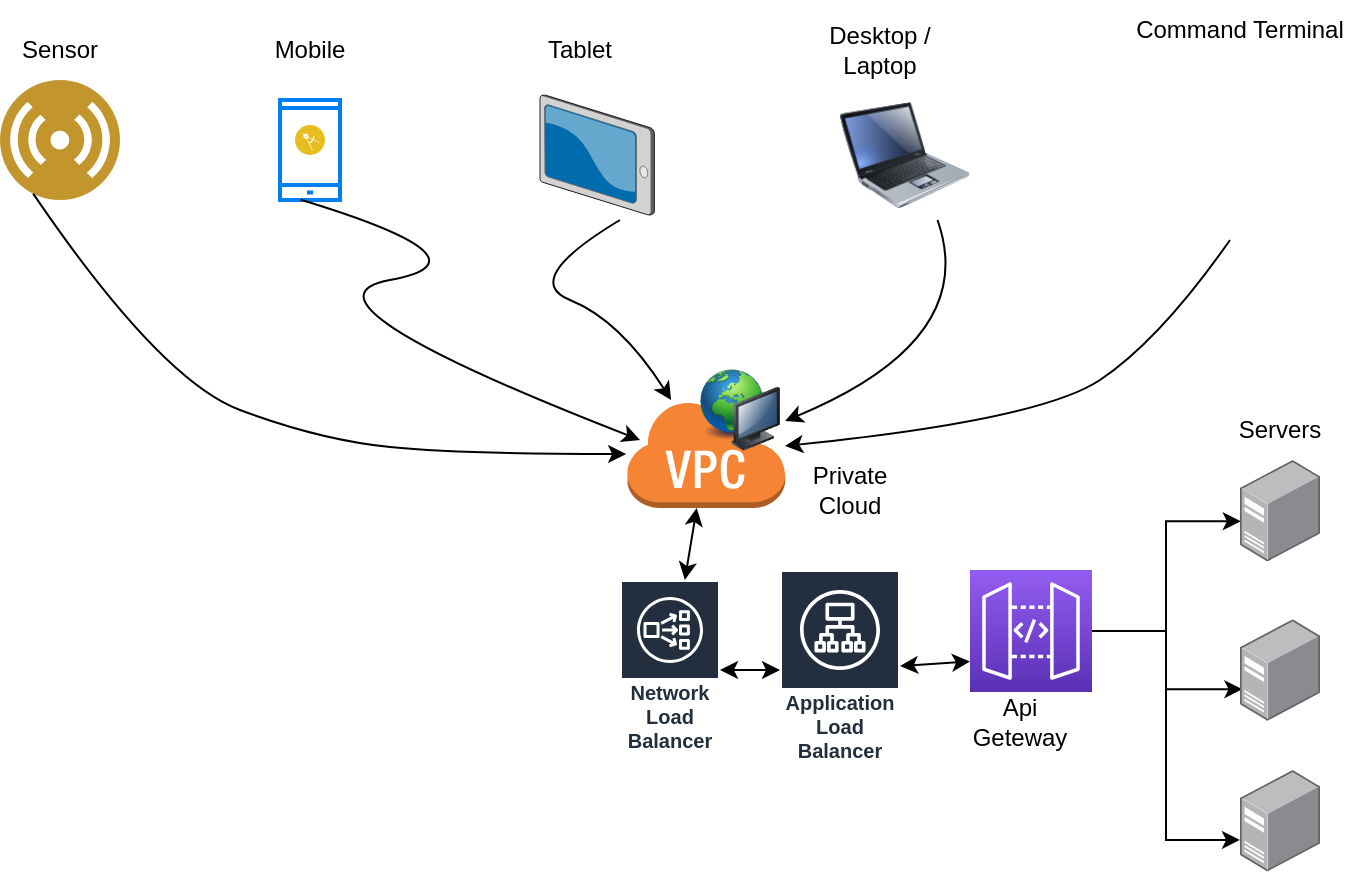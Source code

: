 <mxfile version="16.1.0" type="github">
  <diagram id="Jj3MoTFaDUZ4kII0MDo0" name="Page-1">
    <mxGraphModel dx="1038" dy="489" grid="1" gridSize="10" guides="1" tooltips="1" connect="1" arrows="1" fold="1" page="1" pageScale="1" pageWidth="850" pageHeight="1100" math="0" shadow="0">
      <root>
        <mxCell id="0" />
        <mxCell id="1" parent="0" />
        <mxCell id="22g_5rPfn3YIrpbxzKuh-4" value="" style="aspect=fixed;perimeter=ellipsePerimeter;html=1;align=center;shadow=0;dashed=0;fontColor=#4277BB;labelBackgroundColor=#ffffff;fontSize=12;spacingTop=3;image;image=img/lib/ibm/users/sensor.svg;" parent="1" vertex="1">
          <mxGeometry x="20" y="70" width="60" height="60" as="geometry" />
        </mxCell>
        <mxCell id="22g_5rPfn3YIrpbxzKuh-5" value="" style="verticalLabelPosition=bottom;sketch=0;aspect=fixed;html=1;verticalAlign=top;strokeColor=none;align=center;outlineConnect=0;shape=mxgraph.citrix.tablet_2;" parent="1" vertex="1">
          <mxGeometry x="290" y="77.5" width="57.21" height="60" as="geometry" />
        </mxCell>
        <mxCell id="22g_5rPfn3YIrpbxzKuh-7" value="" style="points=[];aspect=fixed;html=1;align=center;shadow=0;dashed=0;image;image=img/lib/allied_telesis/computer_and_terminals/Server_Desktop.svg;" parent="1" vertex="1">
          <mxGeometry x="640" y="260" width="40" height="50.7" as="geometry" />
        </mxCell>
        <mxCell id="22g_5rPfn3YIrpbxzKuh-10" value="" style="shape=image;html=1;verticalAlign=top;verticalLabelPosition=bottom;labelBackgroundColor=#ffffff;imageAspect=0;aspect=fixed;image=https://cdn1.iconfinder.com/data/icons/competitive-strategy-and-corporate-training/512/600_Admin_command_root_software_terminal_game_gaming_genres_programing-128.png" parent="1" vertex="1">
          <mxGeometry x="590" y="60" width="90" height="90" as="geometry" />
        </mxCell>
        <mxCell id="22g_5rPfn3YIrpbxzKuh-11" value="Command Terminal" style="text;html=1;strokeColor=none;fillColor=none;align=center;verticalAlign=middle;whiteSpace=wrap;rounded=0;" parent="1" vertex="1">
          <mxGeometry x="580" y="30" width="120" height="30" as="geometry" />
        </mxCell>
        <mxCell id="22g_5rPfn3YIrpbxzKuh-12" value="" style="group" parent="1" vertex="1" connectable="0">
          <mxGeometry x="160" y="80" width="30" height="50" as="geometry" />
        </mxCell>
        <mxCell id="22g_5rPfn3YIrpbxzKuh-3" value="" style="html=1;verticalLabelPosition=bottom;align=center;labelBackgroundColor=#ffffff;verticalAlign=top;strokeWidth=2;strokeColor=#0080F0;shadow=0;dashed=0;shape=mxgraph.ios7.icons.smartphone;" parent="22g_5rPfn3YIrpbxzKuh-12" vertex="1">
          <mxGeometry width="30" height="50" as="geometry" />
        </mxCell>
        <mxCell id="22g_5rPfn3YIrpbxzKuh-6" value="" style="aspect=fixed;perimeter=ellipsePerimeter;html=1;align=center;shadow=0;dashed=0;fontColor=#4277BB;labelBackgroundColor=#ffffff;fontSize=12;spacingTop=3;image;image=img/lib/ibm/applications/mobile_app.svg;" parent="22g_5rPfn3YIrpbxzKuh-12" vertex="1">
          <mxGeometry x="7.5" y="12.5" width="15" height="15" as="geometry" />
        </mxCell>
        <mxCell id="22g_5rPfn3YIrpbxzKuh-13" value="" style="image;html=1;image=img/lib/clip_art/computers/Laptop_128x128.png" parent="1" vertex="1">
          <mxGeometry x="440" y="75" width="65" height="65" as="geometry" />
        </mxCell>
        <mxCell id="22g_5rPfn3YIrpbxzKuh-14" value="Sensor" style="text;html=1;strokeColor=none;fillColor=none;align=center;verticalAlign=middle;whiteSpace=wrap;rounded=0;" parent="1" vertex="1">
          <mxGeometry x="20" y="40" width="60" height="30" as="geometry" />
        </mxCell>
        <mxCell id="22g_5rPfn3YIrpbxzKuh-15" value="Mobile" style="text;html=1;strokeColor=none;fillColor=none;align=center;verticalAlign=middle;whiteSpace=wrap;rounded=0;" parent="1" vertex="1">
          <mxGeometry x="145" y="40" width="60" height="30" as="geometry" />
        </mxCell>
        <mxCell id="22g_5rPfn3YIrpbxzKuh-16" value="Tablet" style="text;html=1;strokeColor=none;fillColor=none;align=center;verticalAlign=middle;whiteSpace=wrap;rounded=0;" parent="1" vertex="1">
          <mxGeometry x="280" y="40" width="60" height="30" as="geometry" />
        </mxCell>
        <mxCell id="22g_5rPfn3YIrpbxzKuh-17" value="Desktop / Laptop" style="text;html=1;strokeColor=none;fillColor=none;align=center;verticalAlign=middle;whiteSpace=wrap;rounded=0;" parent="1" vertex="1">
          <mxGeometry x="430" y="40" width="60" height="30" as="geometry" />
        </mxCell>
        <mxCell id="22g_5rPfn3YIrpbxzKuh-20" value="Application Load Balancer" style="sketch=0;outlineConnect=0;fontColor=#232F3E;gradientColor=none;strokeColor=#ffffff;fillColor=#232F3E;dashed=0;verticalLabelPosition=middle;verticalAlign=bottom;align=center;html=1;whiteSpace=wrap;fontSize=10;fontStyle=1;spacing=3;shape=mxgraph.aws4.productIcon;prIcon=mxgraph.aws4.application_load_balancer;" parent="1" vertex="1">
          <mxGeometry x="410" y="315" width="60" height="100" as="geometry" />
        </mxCell>
        <mxCell id="22g_5rPfn3YIrpbxzKuh-21" value="Network Load Balancer" style="sketch=0;outlineConnect=0;fontColor=#232F3E;gradientColor=none;strokeColor=#ffffff;fillColor=#232F3E;dashed=0;verticalLabelPosition=middle;verticalAlign=bottom;align=center;html=1;whiteSpace=wrap;fontSize=10;fontStyle=1;spacing=3;shape=mxgraph.aws4.productIcon;prIcon=mxgraph.aws4.network_load_balancer;" parent="1" vertex="1">
          <mxGeometry x="330" y="320" width="50" height="90" as="geometry" />
        </mxCell>
        <mxCell id="22g_5rPfn3YIrpbxzKuh-29" style="edgeStyle=orthogonalEdgeStyle;rounded=0;orthogonalLoop=1;jettySize=auto;html=1;entryX=0.01;entryY=0.604;entryDx=0;entryDy=0;entryPerimeter=0;" parent="1" source="22g_5rPfn3YIrpbxzKuh-24" target="22g_5rPfn3YIrpbxzKuh-7" edge="1">
          <mxGeometry relative="1" as="geometry" />
        </mxCell>
        <mxCell id="22g_5rPfn3YIrpbxzKuh-30" style="edgeStyle=orthogonalEdgeStyle;rounded=0;orthogonalLoop=1;jettySize=auto;html=1;entryX=0.03;entryY=0.689;entryDx=0;entryDy=0;entryPerimeter=0;" parent="1" source="22g_5rPfn3YIrpbxzKuh-24" target="22g_5rPfn3YIrpbxzKuh-27" edge="1">
          <mxGeometry relative="1" as="geometry" />
        </mxCell>
        <mxCell id="22g_5rPfn3YIrpbxzKuh-31" style="edgeStyle=orthogonalEdgeStyle;rounded=0;orthogonalLoop=1;jettySize=auto;html=1;entryX=0;entryY=0.69;entryDx=0;entryDy=0;entryPerimeter=0;" parent="1" source="22g_5rPfn3YIrpbxzKuh-24" target="22g_5rPfn3YIrpbxzKuh-28" edge="1">
          <mxGeometry relative="1" as="geometry" />
        </mxCell>
        <mxCell id="22g_5rPfn3YIrpbxzKuh-24" value="" style="sketch=0;points=[[0,0,0],[0.25,0,0],[0.5,0,0],[0.75,0,0],[1,0,0],[0,1,0],[0.25,1,0],[0.5,1,0],[0.75,1,0],[1,1,0],[0,0.25,0],[0,0.5,0],[0,0.75,0],[1,0.25,0],[1,0.5,0],[1,0.75,0]];outlineConnect=0;fontColor=#232F3E;gradientColor=#945DF2;gradientDirection=north;fillColor=#5A30B5;strokeColor=#ffffff;dashed=0;verticalLabelPosition=bottom;verticalAlign=top;align=center;html=1;fontSize=12;fontStyle=0;aspect=fixed;shape=mxgraph.aws4.resourceIcon;resIcon=mxgraph.aws4.api_gateway;" parent="1" vertex="1">
          <mxGeometry x="505" y="315" width="61" height="61" as="geometry" />
        </mxCell>
        <mxCell id="22g_5rPfn3YIrpbxzKuh-26" value="Api Geteway" style="text;html=1;strokeColor=none;fillColor=none;align=center;verticalAlign=middle;whiteSpace=wrap;rounded=0;" parent="1" vertex="1">
          <mxGeometry x="500" y="376" width="60" height="30" as="geometry" />
        </mxCell>
        <mxCell id="22g_5rPfn3YIrpbxzKuh-27" value="" style="points=[];aspect=fixed;html=1;align=center;shadow=0;dashed=0;image;image=img/lib/allied_telesis/computer_and_terminals/Server_Desktop.svg;" parent="1" vertex="1">
          <mxGeometry x="640" y="339.65" width="40" height="50.7" as="geometry" />
        </mxCell>
        <mxCell id="22g_5rPfn3YIrpbxzKuh-28" value="" style="points=[];aspect=fixed;html=1;align=center;shadow=0;dashed=0;image;image=img/lib/allied_telesis/computer_and_terminals/Server_Desktop.svg;" parent="1" vertex="1">
          <mxGeometry x="640" y="415" width="40" height="50.7" as="geometry" />
        </mxCell>
        <mxCell id="22g_5rPfn3YIrpbxzKuh-33" value="" style="curved=1;endArrow=classic;html=1;rounded=0;exitX=0.5;exitY=1;exitDx=0;exitDy=0;" parent="1" source="22g_5rPfn3YIrpbxzKuh-10" target="22g_5rPfn3YIrpbxzKuh-18" edge="1">
          <mxGeometry width="50" height="50" relative="1" as="geometry">
            <mxPoint x="400" y="260" as="sourcePoint" />
            <mxPoint x="420" y="230" as="targetPoint" />
            <Array as="points">
              <mxPoint x="600" y="200" />
              <mxPoint x="540" y="240" />
            </Array>
          </mxGeometry>
        </mxCell>
        <mxCell id="22g_5rPfn3YIrpbxzKuh-34" value="" style="curved=1;endArrow=classic;html=1;rounded=0;exitX=0.75;exitY=1;exitDx=0;exitDy=0;" parent="1" source="22g_5rPfn3YIrpbxzKuh-13" target="22g_5rPfn3YIrpbxzKuh-18" edge="1">
          <mxGeometry width="50" height="50" relative="1" as="geometry">
            <mxPoint x="645" y="160" as="sourcePoint" />
            <mxPoint x="422.56" y="262.958" as="targetPoint" />
            <Array as="points">
              <mxPoint x="510" y="200" />
            </Array>
          </mxGeometry>
        </mxCell>
        <mxCell id="22g_5rPfn3YIrpbxzKuh-35" value="" style="curved=1;endArrow=classic;html=1;rounded=0;exitX=0.25;exitY=1;exitDx=0;exitDy=0;" parent="1" source="22g_5rPfn3YIrpbxzKuh-4" target="22g_5rPfn3YIrpbxzKuh-18" edge="1">
          <mxGeometry width="50" height="50" relative="1" as="geometry">
            <mxPoint x="358.75" y="150" as="sourcePoint" />
            <mxPoint x="282.56" y="250.485" as="targetPoint" />
            <Array as="points">
              <mxPoint x="100" y="220" />
              <mxPoint x="180" y="250" />
              <mxPoint x="250" y="257" />
            </Array>
          </mxGeometry>
        </mxCell>
        <mxCell id="22g_5rPfn3YIrpbxzKuh-36" value="" style="curved=1;endArrow=classic;html=1;rounded=0;exitX=0.25;exitY=1;exitDx=0;exitDy=0;" parent="1" edge="1">
          <mxGeometry width="50" height="50" relative="1" as="geometry">
            <mxPoint x="170.364" y="129.833" as="sourcePoint" />
            <mxPoint x="340" y="250" as="targetPoint" />
            <Array as="points">
              <mxPoint x="270" y="160" />
              <mxPoint x="160" y="180" />
            </Array>
          </mxGeometry>
        </mxCell>
        <mxCell id="22g_5rPfn3YIrpbxzKuh-37" value="" style="curved=1;endArrow=classic;html=1;rounded=0;" parent="1" target="22g_5rPfn3YIrpbxzKuh-18" edge="1">
          <mxGeometry width="50" height="50" relative="1" as="geometry">
            <mxPoint x="330" y="140" as="sourcePoint" />
            <mxPoint x="350" y="260" as="targetPoint" />
            <Array as="points">
              <mxPoint x="280" y="170" />
              <mxPoint x="330" y="190" />
            </Array>
          </mxGeometry>
        </mxCell>
        <mxCell id="22g_5rPfn3YIrpbxzKuh-38" value="Servers" style="text;html=1;strokeColor=none;fillColor=none;align=center;verticalAlign=middle;whiteSpace=wrap;rounded=0;" parent="1" vertex="1">
          <mxGeometry x="630" y="230" width="60" height="30" as="geometry" />
        </mxCell>
        <mxCell id="22g_5rPfn3YIrpbxzKuh-39" value="Private Cloud" style="text;html=1;strokeColor=none;fillColor=none;align=center;verticalAlign=middle;whiteSpace=wrap;rounded=0;" parent="1" vertex="1">
          <mxGeometry x="410" y="260" width="70" height="30" as="geometry" />
        </mxCell>
        <mxCell id="22g_5rPfn3YIrpbxzKuh-41" value="" style="group" parent="1" vertex="1" connectable="0">
          <mxGeometry x="333.06" y="210" width="79.5" height="74" as="geometry" />
        </mxCell>
        <mxCell id="22g_5rPfn3YIrpbxzKuh-18" value="" style="outlineConnect=0;dashed=0;verticalLabelPosition=bottom;verticalAlign=top;align=center;html=1;shape=mxgraph.aws3.virtual_private_cloud;fillColor=#F58534;gradientColor=none;" parent="22g_5rPfn3YIrpbxzKuh-41" vertex="1">
          <mxGeometry y="20" width="79.5" height="54" as="geometry" />
        </mxCell>
        <mxCell id="22g_5rPfn3YIrpbxzKuh-40" value="" style="image;html=1;image=img/lib/clip_art/computers/Network_128x128.png" parent="22g_5rPfn3YIrpbxzKuh-41" vertex="1">
          <mxGeometry x="36.94" width="40" height="50" as="geometry" />
        </mxCell>
        <mxCell id="BArX0MKEoqv8ygSVBQDY-1" value="" style="endArrow=classic;startArrow=classic;html=1;rounded=0;" edge="1" parent="1" source="22g_5rPfn3YIrpbxzKuh-21" target="22g_5rPfn3YIrpbxzKuh-18">
          <mxGeometry width="50" height="50" relative="1" as="geometry">
            <mxPoint x="400" y="280" as="sourcePoint" />
            <mxPoint x="450" y="230" as="targetPoint" />
          </mxGeometry>
        </mxCell>
        <mxCell id="BArX0MKEoqv8ygSVBQDY-2" value="" style="endArrow=classic;startArrow=classic;html=1;rounded=0;" edge="1" parent="1" source="22g_5rPfn3YIrpbxzKuh-21" target="22g_5rPfn3YIrpbxzKuh-20">
          <mxGeometry width="50" height="50" relative="1" as="geometry">
            <mxPoint x="372.421" y="330" as="sourcePoint" />
            <mxPoint x="410" y="300" as="targetPoint" />
          </mxGeometry>
        </mxCell>
        <mxCell id="BArX0MKEoqv8ygSVBQDY-3" value="" style="endArrow=classic;startArrow=classic;html=1;rounded=0;entryX=0;entryY=0.75;entryDx=0;entryDy=0;entryPerimeter=0;" edge="1" parent="1" source="22g_5rPfn3YIrpbxzKuh-20" target="22g_5rPfn3YIrpbxzKuh-24">
          <mxGeometry width="50" height="50" relative="1" as="geometry">
            <mxPoint x="469" y="365" as="sourcePoint" />
            <mxPoint x="499" y="365" as="targetPoint" />
          </mxGeometry>
        </mxCell>
      </root>
    </mxGraphModel>
  </diagram>
</mxfile>
